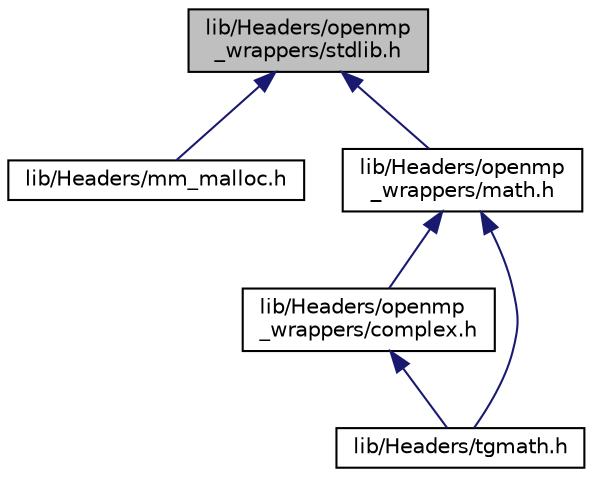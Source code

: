 digraph "lib/Headers/openmp_wrappers/stdlib.h"
{
 // LATEX_PDF_SIZE
  bgcolor="transparent";
  edge [fontname="Helvetica",fontsize="10",labelfontname="Helvetica",labelfontsize="10"];
  node [fontname="Helvetica",fontsize="10",shape=record];
  Node1 [label="lib/Headers/openmp\l_wrappers/stdlib.h",height=0.2,width=0.4,color="black", fillcolor="grey75", style="filled", fontcolor="black",tooltip=" "];
  Node1 -> Node2 [dir="back",color="midnightblue",fontsize="10",style="solid",fontname="Helvetica"];
  Node2 [label="lib/Headers/mm_malloc.h",height=0.2,width=0.4,color="black",URL="$mm__malloc_8h.html",tooltip=" "];
  Node1 -> Node3 [dir="back",color="midnightblue",fontsize="10",style="solid",fontname="Helvetica"];
  Node3 [label="lib/Headers/openmp\l_wrappers/math.h",height=0.2,width=0.4,color="black",URL="$math_8h.html",tooltip=" "];
  Node3 -> Node4 [dir="back",color="midnightblue",fontsize="10",style="solid",fontname="Helvetica"];
  Node4 [label="lib/Headers/openmp\l_wrappers/complex.h",height=0.2,width=0.4,color="black",URL="$complex_8h.html",tooltip=" "];
  Node4 -> Node5 [dir="back",color="midnightblue",fontsize="10",style="solid",fontname="Helvetica"];
  Node5 [label="lib/Headers/tgmath.h",height=0.2,width=0.4,color="black",URL="$tgmath_8h.html",tooltip=" "];
  Node3 -> Node5 [dir="back",color="midnightblue",fontsize="10",style="solid",fontname="Helvetica"];
}
